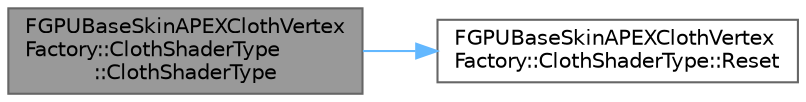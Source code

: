 digraph "FGPUBaseSkinAPEXClothVertexFactory::ClothShaderType::ClothShaderType"
{
 // INTERACTIVE_SVG=YES
 // LATEX_PDF_SIZE
  bgcolor="transparent";
  edge [fontname=Helvetica,fontsize=10,labelfontname=Helvetica,labelfontsize=10];
  node [fontname=Helvetica,fontsize=10,shape=box,height=0.2,width=0.4];
  rankdir="LR";
  Node1 [id="Node000001",label="FGPUBaseSkinAPEXClothVertex\lFactory::ClothShaderType\l::ClothShaderType",height=0.2,width=0.4,color="gray40", fillcolor="grey60", style="filled", fontcolor="black",tooltip=" "];
  Node1 -> Node2 [id="edge1_Node000001_Node000002",color="steelblue1",style="solid",tooltip=" "];
  Node2 [id="Node000002",label="FGPUBaseSkinAPEXClothVertex\lFactory::ClothShaderType::Reset",height=0.2,width=0.4,color="grey40", fillcolor="white", style="filled",URL="$d5/dfe/structFGPUBaseSkinAPEXClothVertexFactory_1_1ClothShaderType.html#a35d3b2904e327248c6b7178b50f7013b",tooltip=" "];
}
